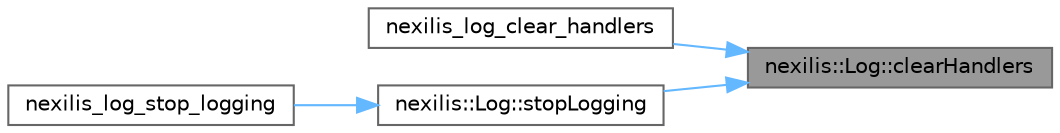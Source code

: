 digraph "nexilis::Log::clearHandlers"
{
 // LATEX_PDF_SIZE
  bgcolor="transparent";
  edge [fontname=Helvetica,fontsize=10,labelfontname=Helvetica,labelfontsize=10];
  node [fontname=Helvetica,fontsize=10,shape=box,height=0.2,width=0.4];
  rankdir="RL";
  Node1 [id="Node000001",label="nexilis::Log::clearHandlers",height=0.2,width=0.4,color="gray40", fillcolor="grey60", style="filled", fontcolor="black",tooltip="Remove all handlers."];
  Node1 -> Node2 [id="edge1_Node000001_Node000002",dir="back",color="steelblue1",style="solid",tooltip=" "];
  Node2 [id="Node000002",label="nexilis_log_clear_handlers",height=0.2,width=0.4,color="grey40", fillcolor="white", style="filled",URL="$dc/dee/log__c_8cc.html#a0f64031914e5e69a5d7f885a69555d34",tooltip=" "];
  Node1 -> Node3 [id="edge2_Node000001_Node000003",dir="back",color="steelblue1",style="solid",tooltip=" "];
  Node3 [id="Node000003",label="nexilis::Log::stopLogging",height=0.2,width=0.4,color="grey40", fillcolor="white", style="filled",URL="$dc/dbc/classnexilis_1_1Log.html#a06b8708f8aaff0e23eb5020e41ad2a65",tooltip="Shut down logging levels and remove handlers."];
  Node3 -> Node4 [id="edge3_Node000003_Node000004",dir="back",color="steelblue1",style="solid",tooltip=" "];
  Node4 [id="Node000004",label="nexilis_log_stop_logging",height=0.2,width=0.4,color="grey40", fillcolor="white", style="filled",URL="$dc/dee/log__c_8cc.html#a1ce1b0b774d7a1eeca37ead313495b18",tooltip=" "];
}
